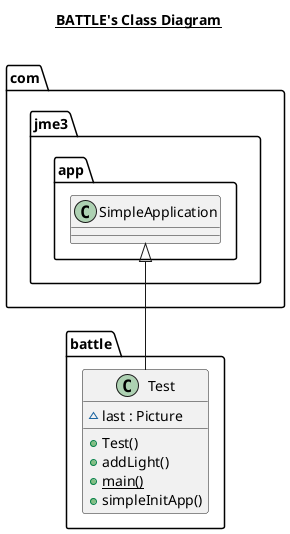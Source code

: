 @startuml

title __BATTLE's Class Diagram__\n


  

    
      class battle.Test {
          ~ last : Picture
          + Test()
          + addLight()
          {static} + main()
          + simpleInitApp()
  
  }
  


  battle.Test -up-|> com.jme3.app.SimpleApplication




@enduml
